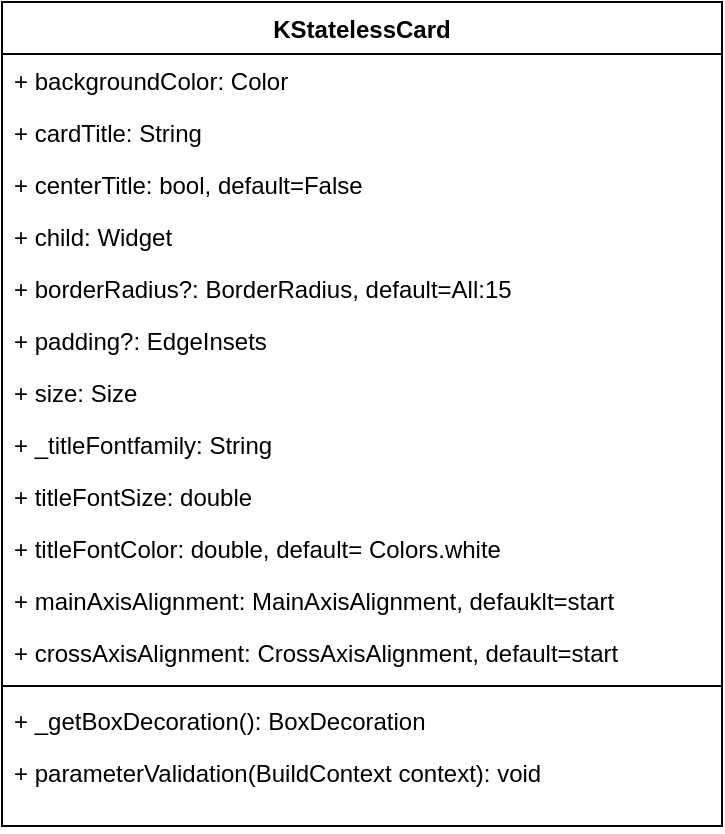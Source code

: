 <mxfile version="22.0.2" type="device" pages="2">
  <diagram name="KWIdgets" id="WFQmdqX21H9ipKEFm9Lw">
    <mxGraphModel dx="1418" dy="828" grid="1" gridSize="10" guides="1" tooltips="1" connect="1" arrows="1" fold="1" page="1" pageScale="1" pageWidth="850" pageHeight="1100" math="0" shadow="0">
      <root>
        <mxCell id="0" />
        <mxCell id="1" parent="0" />
        <mxCell id="YPe25JF8ZU0HWXF2T5I7-2" value="KStatelessCard" style="swimlane;fontStyle=1;align=center;verticalAlign=top;childLayout=stackLayout;horizontal=1;startSize=26;horizontalStack=0;resizeParent=1;resizeParentMax=0;resizeLast=0;collapsible=1;marginBottom=0;whiteSpace=wrap;html=1;" parent="1" vertex="1">
          <mxGeometry x="40" y="40" width="360" height="412" as="geometry" />
        </mxCell>
        <mxCell id="YPe25JF8ZU0HWXF2T5I7-3" value="+ backgroundColor: Color" style="text;strokeColor=none;fillColor=none;align=left;verticalAlign=top;spacingLeft=4;spacingRight=4;overflow=hidden;rotatable=0;points=[[0,0.5],[1,0.5]];portConstraint=eastwest;whiteSpace=wrap;html=1;" parent="YPe25JF8ZU0HWXF2T5I7-2" vertex="1">
          <mxGeometry y="26" width="360" height="26" as="geometry" />
        </mxCell>
        <mxCell id="YPe25JF8ZU0HWXF2T5I7-7" value="+ cardTitle: String" style="text;strokeColor=none;fillColor=none;align=left;verticalAlign=top;spacingLeft=4;spacingRight=4;overflow=hidden;rotatable=0;points=[[0,0.5],[1,0.5]];portConstraint=eastwest;whiteSpace=wrap;html=1;" parent="YPe25JF8ZU0HWXF2T5I7-2" vertex="1">
          <mxGeometry y="52" width="360" height="26" as="geometry" />
        </mxCell>
        <mxCell id="YPe25JF8ZU0HWXF2T5I7-8" value="+ centerTitle: bool, default=False" style="text;strokeColor=none;fillColor=none;align=left;verticalAlign=top;spacingLeft=4;spacingRight=4;overflow=hidden;rotatable=0;points=[[0,0.5],[1,0.5]];portConstraint=eastwest;whiteSpace=wrap;html=1;" parent="YPe25JF8ZU0HWXF2T5I7-2" vertex="1">
          <mxGeometry y="78" width="360" height="26" as="geometry" />
        </mxCell>
        <mxCell id="YPe25JF8ZU0HWXF2T5I7-9" value="+ child: Widget" style="text;strokeColor=none;fillColor=none;align=left;verticalAlign=top;spacingLeft=4;spacingRight=4;overflow=hidden;rotatable=0;points=[[0,0.5],[1,0.5]];portConstraint=eastwest;whiteSpace=wrap;html=1;" parent="YPe25JF8ZU0HWXF2T5I7-2" vertex="1">
          <mxGeometry y="104" width="360" height="26" as="geometry" />
        </mxCell>
        <mxCell id="YPe25JF8ZU0HWXF2T5I7-6" value="+ borderRadius?: BorderRadius, default=All:15" style="text;strokeColor=none;fillColor=none;align=left;verticalAlign=top;spacingLeft=4;spacingRight=4;overflow=hidden;rotatable=0;points=[[0,0.5],[1,0.5]];portConstraint=eastwest;whiteSpace=wrap;html=1;" parent="YPe25JF8ZU0HWXF2T5I7-2" vertex="1">
          <mxGeometry y="130" width="360" height="26" as="geometry" />
        </mxCell>
        <mxCell id="YPe25JF8ZU0HWXF2T5I7-10" value="+ padding?: EdgeInsets" style="text;strokeColor=none;fillColor=none;align=left;verticalAlign=top;spacingLeft=4;spacingRight=4;overflow=hidden;rotatable=0;points=[[0,0.5],[1,0.5]];portConstraint=eastwest;whiteSpace=wrap;html=1;" parent="YPe25JF8ZU0HWXF2T5I7-2" vertex="1">
          <mxGeometry y="156" width="360" height="26" as="geometry" />
        </mxCell>
        <mxCell id="YPe25JF8ZU0HWXF2T5I7-11" value="+ size: Size" style="text;strokeColor=none;fillColor=none;align=left;verticalAlign=top;spacingLeft=4;spacingRight=4;overflow=hidden;rotatable=0;points=[[0,0.5],[1,0.5]];portConstraint=eastwest;whiteSpace=wrap;html=1;" parent="YPe25JF8ZU0HWXF2T5I7-2" vertex="1">
          <mxGeometry y="182" width="360" height="26" as="geometry" />
        </mxCell>
        <mxCell id="YPe25JF8ZU0HWXF2T5I7-14" value="+&amp;nbsp;_titleFontfamily&lt;span style=&quot;background-color: initial;&quot;&gt;: String&lt;/span&gt;" style="text;strokeColor=none;fillColor=none;align=left;verticalAlign=top;spacingLeft=4;spacingRight=4;overflow=hidden;rotatable=0;points=[[0,0.5],[1,0.5]];portConstraint=eastwest;whiteSpace=wrap;html=1;" parent="YPe25JF8ZU0HWXF2T5I7-2" vertex="1">
          <mxGeometry y="208" width="360" height="26" as="geometry" />
        </mxCell>
        <mxCell id="4uKQf9TcM_2Uzov8MBVi-1" value="+ titleFontSize: double" style="text;strokeColor=none;fillColor=none;align=left;verticalAlign=top;spacingLeft=4;spacingRight=4;overflow=hidden;rotatable=0;points=[[0,0.5],[1,0.5]];portConstraint=eastwest;whiteSpace=wrap;html=1;" parent="YPe25JF8ZU0HWXF2T5I7-2" vertex="1">
          <mxGeometry y="234" width="360" height="26" as="geometry" />
        </mxCell>
        <mxCell id="4uKQf9TcM_2Uzov8MBVi-2" value="+ titleFontColor: double, default= Colors.white" style="text;strokeColor=none;fillColor=none;align=left;verticalAlign=top;spacingLeft=4;spacingRight=4;overflow=hidden;rotatable=0;points=[[0,0.5],[1,0.5]];portConstraint=eastwest;whiteSpace=wrap;html=1;" parent="YPe25JF8ZU0HWXF2T5I7-2" vertex="1">
          <mxGeometry y="260" width="360" height="26" as="geometry" />
        </mxCell>
        <mxCell id="4uKQf9TcM_2Uzov8MBVi-3" value="+ mainAxisAlignment: MainAxisAlignment, defauklt=start" style="text;strokeColor=none;fillColor=none;align=left;verticalAlign=top;spacingLeft=4;spacingRight=4;overflow=hidden;rotatable=0;points=[[0,0.5],[1,0.5]];portConstraint=eastwest;whiteSpace=wrap;html=1;" parent="YPe25JF8ZU0HWXF2T5I7-2" vertex="1">
          <mxGeometry y="286" width="360" height="26" as="geometry" />
        </mxCell>
        <mxCell id="4uKQf9TcM_2Uzov8MBVi-4" value="+ crossAxisAlignment: CrossAxisAlignment, default=start" style="text;strokeColor=none;fillColor=none;align=left;verticalAlign=top;spacingLeft=4;spacingRight=4;overflow=hidden;rotatable=0;points=[[0,0.5],[1,0.5]];portConstraint=eastwest;whiteSpace=wrap;html=1;" parent="YPe25JF8ZU0HWXF2T5I7-2" vertex="1">
          <mxGeometry y="312" width="360" height="26" as="geometry" />
        </mxCell>
        <mxCell id="YPe25JF8ZU0HWXF2T5I7-4" value="" style="line;strokeWidth=1;fillColor=none;align=left;verticalAlign=middle;spacingTop=-1;spacingLeft=3;spacingRight=3;rotatable=0;labelPosition=right;points=[];portConstraint=eastwest;strokeColor=inherit;" parent="YPe25JF8ZU0HWXF2T5I7-2" vertex="1">
          <mxGeometry y="338" width="360" height="8" as="geometry" />
        </mxCell>
        <mxCell id="YPe25JF8ZU0HWXF2T5I7-15" value="+ _getBoxDecoration(): BoxDecoration" style="text;strokeColor=none;fillColor=none;align=left;verticalAlign=top;spacingLeft=4;spacingRight=4;overflow=hidden;rotatable=0;points=[[0,0.5],[1,0.5]];portConstraint=eastwest;whiteSpace=wrap;html=1;" parent="YPe25JF8ZU0HWXF2T5I7-2" vertex="1">
          <mxGeometry y="346" width="360" height="26" as="geometry" />
        </mxCell>
        <mxCell id="YPe25JF8ZU0HWXF2T5I7-5" value="+ parameterValidation(BuildContext context): void" style="text;strokeColor=none;fillColor=none;align=left;verticalAlign=top;spacingLeft=4;spacingRight=4;overflow=hidden;rotatable=0;points=[[0,0.5],[1,0.5]];portConstraint=eastwest;whiteSpace=wrap;html=1;" parent="YPe25JF8ZU0HWXF2T5I7-2" vertex="1">
          <mxGeometry y="372" width="360" height="40" as="geometry" />
        </mxCell>
      </root>
    </mxGraphModel>
  </diagram>
  <diagram id="aEmrI-YowBOgzp8vXftF" name="Widget Structure">
    <mxGraphModel dx="1509" dy="888" grid="1" gridSize="10" guides="1" tooltips="1" connect="1" arrows="1" fold="1" page="1" pageScale="1" pageWidth="850" pageHeight="1100" math="0" shadow="0">
      <root>
        <mxCell id="0" />
        <mxCell id="1" parent="0" />
        <mxCell id="FMBDkkdUtmMAGFAEW3gs-2" value="Page" style="rounded=0;whiteSpace=wrap;html=1;" parent="1" vertex="1">
          <mxGeometry x="320" y="50" width="80" height="40" as="geometry" />
        </mxCell>
        <mxCell id="FMBDkkdUtmMAGFAEW3gs-8" value="Widgets" style="rounded=0;whiteSpace=wrap;html=1;" parent="1" vertex="1">
          <mxGeometry x="320" y="130" width="80" height="40" as="geometry" />
        </mxCell>
        <mxCell id="FMBDkkdUtmMAGFAEW3gs-11" value="" style="endArrow=none;html=1;rounded=0;entryX=0.5;entryY=1;entryDx=0;entryDy=0;exitX=0.5;exitY=0;exitDx=0;exitDy=0;" parent="1" source="FMBDkkdUtmMAGFAEW3gs-8" target="FMBDkkdUtmMAGFAEW3gs-2" edge="1">
          <mxGeometry width="50" height="50" relative="1" as="geometry">
            <mxPoint x="310" y="180" as="sourcePoint" />
            <mxPoint x="360" y="130" as="targetPoint" />
          </mxGeometry>
        </mxCell>
        <mxCell id="FMBDkkdUtmMAGFAEW3gs-16" value="Widget Function" style="html=1;whiteSpace=wrap;" parent="1" vertex="1">
          <mxGeometry x="120" y="250" width="80" height="40" as="geometry" />
        </mxCell>
        <mxCell id="FMBDkkdUtmMAGFAEW3gs-17" value="&lt;u&gt;Data&lt;/u&gt;" style="html=1;whiteSpace=wrap;" parent="1" vertex="1">
          <mxGeometry x="520" y="250" width="80" height="40" as="geometry" />
        </mxCell>
        <mxCell id="FMBDkkdUtmMAGFAEW3gs-20" value="" style="curved=1;endArrow=classic;html=1;rounded=0;exitX=1;exitY=0.5;exitDx=0;exitDy=0;" parent="1" source="FMBDkkdUtmMAGFAEW3gs-8" edge="1">
          <mxGeometry width="50" height="50" relative="1" as="geometry">
            <mxPoint x="415" y="160" as="sourcePoint" />
            <mxPoint x="500" y="100" as="targetPoint" />
            <Array as="points">
              <mxPoint x="465" y="160" />
              <mxPoint x="415" y="110" />
              <mxPoint x="460" y="100" />
            </Array>
          </mxGeometry>
        </mxCell>
        <mxCell id="FMBDkkdUtmMAGFAEW3gs-22" value="&lt;b&gt;Widgets &lt;/b&gt;adalah sebuah class yang mempunyai atribut berupa kumpulan widget serta fungsi untuk mendapatkan &quot;widget group&quot;" style="text;html=1;strokeColor=none;fillColor=none;align=left;verticalAlign=middle;whiteSpace=wrap;rounded=0;" parent="1" vertex="1">
          <mxGeometry x="541" y="103" width="220" height="30" as="geometry" />
        </mxCell>
        <mxCell id="FMBDkkdUtmMAGFAEW3gs-36" value="" style="endArrow=none;dashed=1;html=1;dashPattern=1 3;strokeWidth=2;rounded=0;" parent="1" edge="1">
          <mxGeometry width="50" height="50" relative="1" as="geometry">
            <mxPoint x="1090" y="180" as="sourcePoint" />
            <mxPoint x="1090" y="180" as="targetPoint" />
            <Array as="points">
              <mxPoint x="530" y="180" />
              <mxPoint x="530" y="60" />
              <mxPoint x="970" y="60" />
              <mxPoint x="1090" y="60" />
            </Array>
          </mxGeometry>
        </mxCell>
        <mxCell id="FMBDkkdUtmMAGFAEW3gs-40" value="" style="endArrow=classic;html=1;rounded=0;exitX=1;exitY=0.5;exitDx=0;exitDy=0;entryX=0;entryY=0.5;entryDx=0;entryDy=0;" parent="1" source="FMBDkkdUtmMAGFAEW3gs-17" target="FMBDkkdUtmMAGFAEW3gs-39" edge="1">
          <mxGeometry width="50" height="50" relative="1" as="geometry">
            <mxPoint x="820" y="180" as="sourcePoint" />
            <mxPoint x="870" y="130" as="targetPoint" />
          </mxGeometry>
        </mxCell>
        <mxCell id="FMBDkkdUtmMAGFAEW3gs-42" value="" style="group" parent="1" vertex="1" connectable="0">
          <mxGeometry x="640" y="240" width="378" height="60" as="geometry" />
        </mxCell>
        <mxCell id="FMBDkkdUtmMAGFAEW3gs-39" value="" style="rounded=0;whiteSpace=wrap;html=1;fillColor=none;dashed=1;dashPattern=8 8;" parent="FMBDkkdUtmMAGFAEW3gs-42" vertex="1">
          <mxGeometry width="378" height="60" as="geometry" />
        </mxCell>
        <mxCell id="FMBDkkdUtmMAGFAEW3gs-41" value="&lt;b&gt;Data &lt;/b&gt;merupakan sebuah class yang memiliki fungsi untuk melakukan operasi CRUD database serta menyimpan data-data yang diperlukan widget" style="text;html=1;strokeColor=none;fillColor=none;align=left;verticalAlign=middle;whiteSpace=wrap;rounded=0;" parent="FMBDkkdUtmMAGFAEW3gs-42" vertex="1">
          <mxGeometry x="12" y="14" width="362" height="30" as="geometry" />
        </mxCell>
        <mxCell id="FMBDkkdUtmMAGFAEW3gs-44" value="" style="group;fontStyle=1" parent="1" vertex="1" connectable="0">
          <mxGeometry x="760" y="70" width="270" height="100" as="geometry" />
        </mxCell>
        <mxCell id="FMBDkkdUtmMAGFAEW3gs-45" value="Widget&amp;nbsp; 1" style="rounded=0;whiteSpace=wrap;html=1;" parent="FMBDkkdUtmMAGFAEW3gs-44" vertex="1">
          <mxGeometry y="29" width="120" height="20" as="geometry" />
        </mxCell>
        <mxCell id="FMBDkkdUtmMAGFAEW3gs-46" value="Widget&amp;nbsp; 2" style="rounded=0;whiteSpace=wrap;html=1;" parent="FMBDkkdUtmMAGFAEW3gs-44" vertex="1">
          <mxGeometry y="59" width="120" height="20" as="geometry" />
        </mxCell>
        <mxCell id="FMBDkkdUtmMAGFAEW3gs-47" value="Kumpulan widget" style="text;html=1;strokeColor=none;fillColor=none;align=left;verticalAlign=middle;whiteSpace=wrap;rounded=0;fontStyle=1" parent="FMBDkkdUtmMAGFAEW3gs-44" vertex="1">
          <mxGeometry width="115" height="20" as="geometry" />
        </mxCell>
        <mxCell id="FMBDkkdUtmMAGFAEW3gs-48" value="Widget&amp;nbsp; 1" style="rounded=0;whiteSpace=wrap;html=1;" parent="FMBDkkdUtmMAGFAEW3gs-44" vertex="1">
          <mxGeometry x="140" y="29" width="120" height="20" as="geometry" />
        </mxCell>
        <mxCell id="FMBDkkdUtmMAGFAEW3gs-49" value="Widget&amp;nbsp; 2" style="rounded=0;whiteSpace=wrap;html=1;" parent="FMBDkkdUtmMAGFAEW3gs-44" vertex="1">
          <mxGeometry x="140" y="59" width="120" height="20" as="geometry" />
        </mxCell>
        <mxCell id="FMBDkkdUtmMAGFAEW3gs-50" value="" style="rounded=0;whiteSpace=wrap;html=1;fillColor=none;" parent="FMBDkkdUtmMAGFAEW3gs-44" vertex="1">
          <mxGeometry x="130" width="140" height="100" as="geometry" />
        </mxCell>
        <mxCell id="FMBDkkdUtmMAGFAEW3gs-51" value="Grup Widget" style="text;html=1;strokeColor=none;fillColor=none;align=left;verticalAlign=middle;whiteSpace=wrap;rounded=0;fontStyle=1" parent="FMBDkkdUtmMAGFAEW3gs-44" vertex="1">
          <mxGeometry x="136" y="1" width="75" height="20" as="geometry" />
        </mxCell>
        <mxCell id="zgsyejDfrsXtEcIzv3mz-2" value="&lt;u&gt;Properties&lt;/u&gt;" style="html=1;whiteSpace=wrap;" parent="1" vertex="1">
          <mxGeometry x="240" y="250" width="80" height="40" as="geometry" />
        </mxCell>
        <mxCell id="zgsyejDfrsXtEcIzv3mz-3" value="" style="endArrow=none;html=1;rounded=0;entryX=0.5;entryY=1;entryDx=0;entryDy=0;exitX=0.5;exitY=0;exitDx=0;exitDy=0;" parent="1" source="zgsyejDfrsXtEcIzv3mz-2" target="FMBDkkdUtmMAGFAEW3gs-8" edge="1">
          <mxGeometry width="50" height="50" relative="1" as="geometry">
            <mxPoint x="600" y="360" as="sourcePoint" />
            <mxPoint x="650" y="310" as="targetPoint" />
          </mxGeometry>
        </mxCell>
        <mxCell id="zgsyejDfrsXtEcIzv3mz-4" value="" style="endArrow=none;html=1;rounded=0;entryX=0.5;entryY=1;entryDx=0;entryDy=0;exitX=0.5;exitY=0;exitDx=0;exitDy=0;" parent="1" source="FMBDkkdUtmMAGFAEW3gs-17" target="FMBDkkdUtmMAGFAEW3gs-8" edge="1">
          <mxGeometry width="50" height="50" relative="1" as="geometry">
            <mxPoint x="600" y="360" as="sourcePoint" />
            <mxPoint x="650" y="310" as="targetPoint" />
          </mxGeometry>
        </mxCell>
        <mxCell id="zgsyejDfrsXtEcIzv3mz-5" value="" style="endArrow=none;html=1;rounded=0;entryX=0.5;entryY=1;entryDx=0;entryDy=0;exitX=0.5;exitY=0;exitDx=0;exitDy=0;" parent="1" source="FMBDkkdUtmMAGFAEW3gs-16" target="FMBDkkdUtmMAGFAEW3gs-8" edge="1">
          <mxGeometry width="50" height="50" relative="1" as="geometry">
            <mxPoint x="600" y="360" as="sourcePoint" />
            <mxPoint x="650" y="310" as="targetPoint" />
          </mxGeometry>
        </mxCell>
        <mxCell id="HZevEBoHbm-9DNmP8bx6-1" value="getWidget()" style="rounded=0;whiteSpace=wrap;html=1;" vertex="1" parent="1">
          <mxGeometry x="40" y="370" width="80" height="40" as="geometry" />
        </mxCell>
        <mxCell id="HZevEBoHbm-9DNmP8bx6-2" value="init()" style="rounded=0;whiteSpace=wrap;html=1;" vertex="1" parent="1">
          <mxGeometry x="200" y="370" width="80" height="40" as="geometry" />
        </mxCell>
        <mxCell id="HZevEBoHbm-9DNmP8bx6-3" value="" style="endArrow=none;html=1;rounded=0;exitX=0.5;exitY=0;exitDx=0;exitDy=0;entryX=0.5;entryY=1;entryDx=0;entryDy=0;" edge="1" parent="1" source="HZevEBoHbm-9DNmP8bx6-1" target="FMBDkkdUtmMAGFAEW3gs-16">
          <mxGeometry width="50" height="50" relative="1" as="geometry">
            <mxPoint x="170" y="300" as="sourcePoint" />
            <mxPoint x="220" y="250" as="targetPoint" />
          </mxGeometry>
        </mxCell>
        <mxCell id="HZevEBoHbm-9DNmP8bx6-4" value="" style="endArrow=none;html=1;rounded=0;entryX=0.5;entryY=1;entryDx=0;entryDy=0;exitX=0.5;exitY=0;exitDx=0;exitDy=0;" edge="1" parent="1" source="HZevEBoHbm-9DNmP8bx6-2" target="FMBDkkdUtmMAGFAEW3gs-16">
          <mxGeometry width="50" height="50" relative="1" as="geometry">
            <mxPoint x="190" y="310" as="sourcePoint" />
            <mxPoint x="140" y="310" as="targetPoint" />
          </mxGeometry>
        </mxCell>
        <mxCell id="HZevEBoHbm-9DNmP8bx6-5" value="&lt;u&gt;Widgets&lt;/u&gt;" style="html=1;whiteSpace=wrap;" vertex="1" parent="1">
          <mxGeometry x="400" y="250" width="80" height="40" as="geometry" />
        </mxCell>
        <mxCell id="HZevEBoHbm-9DNmP8bx6-6" value="" style="endArrow=none;html=1;rounded=0;entryX=0.5;entryY=1;entryDx=0;entryDy=0;exitX=0.5;exitY=0;exitDx=0;exitDy=0;" edge="1" parent="1" source="HZevEBoHbm-9DNmP8bx6-5" target="FMBDkkdUtmMAGFAEW3gs-8">
          <mxGeometry width="50" height="50" relative="1" as="geometry">
            <mxPoint x="390" y="280" as="sourcePoint" />
            <mxPoint x="360" y="180" as="targetPoint" />
          </mxGeometry>
        </mxCell>
      </root>
    </mxGraphModel>
  </diagram>
</mxfile>
